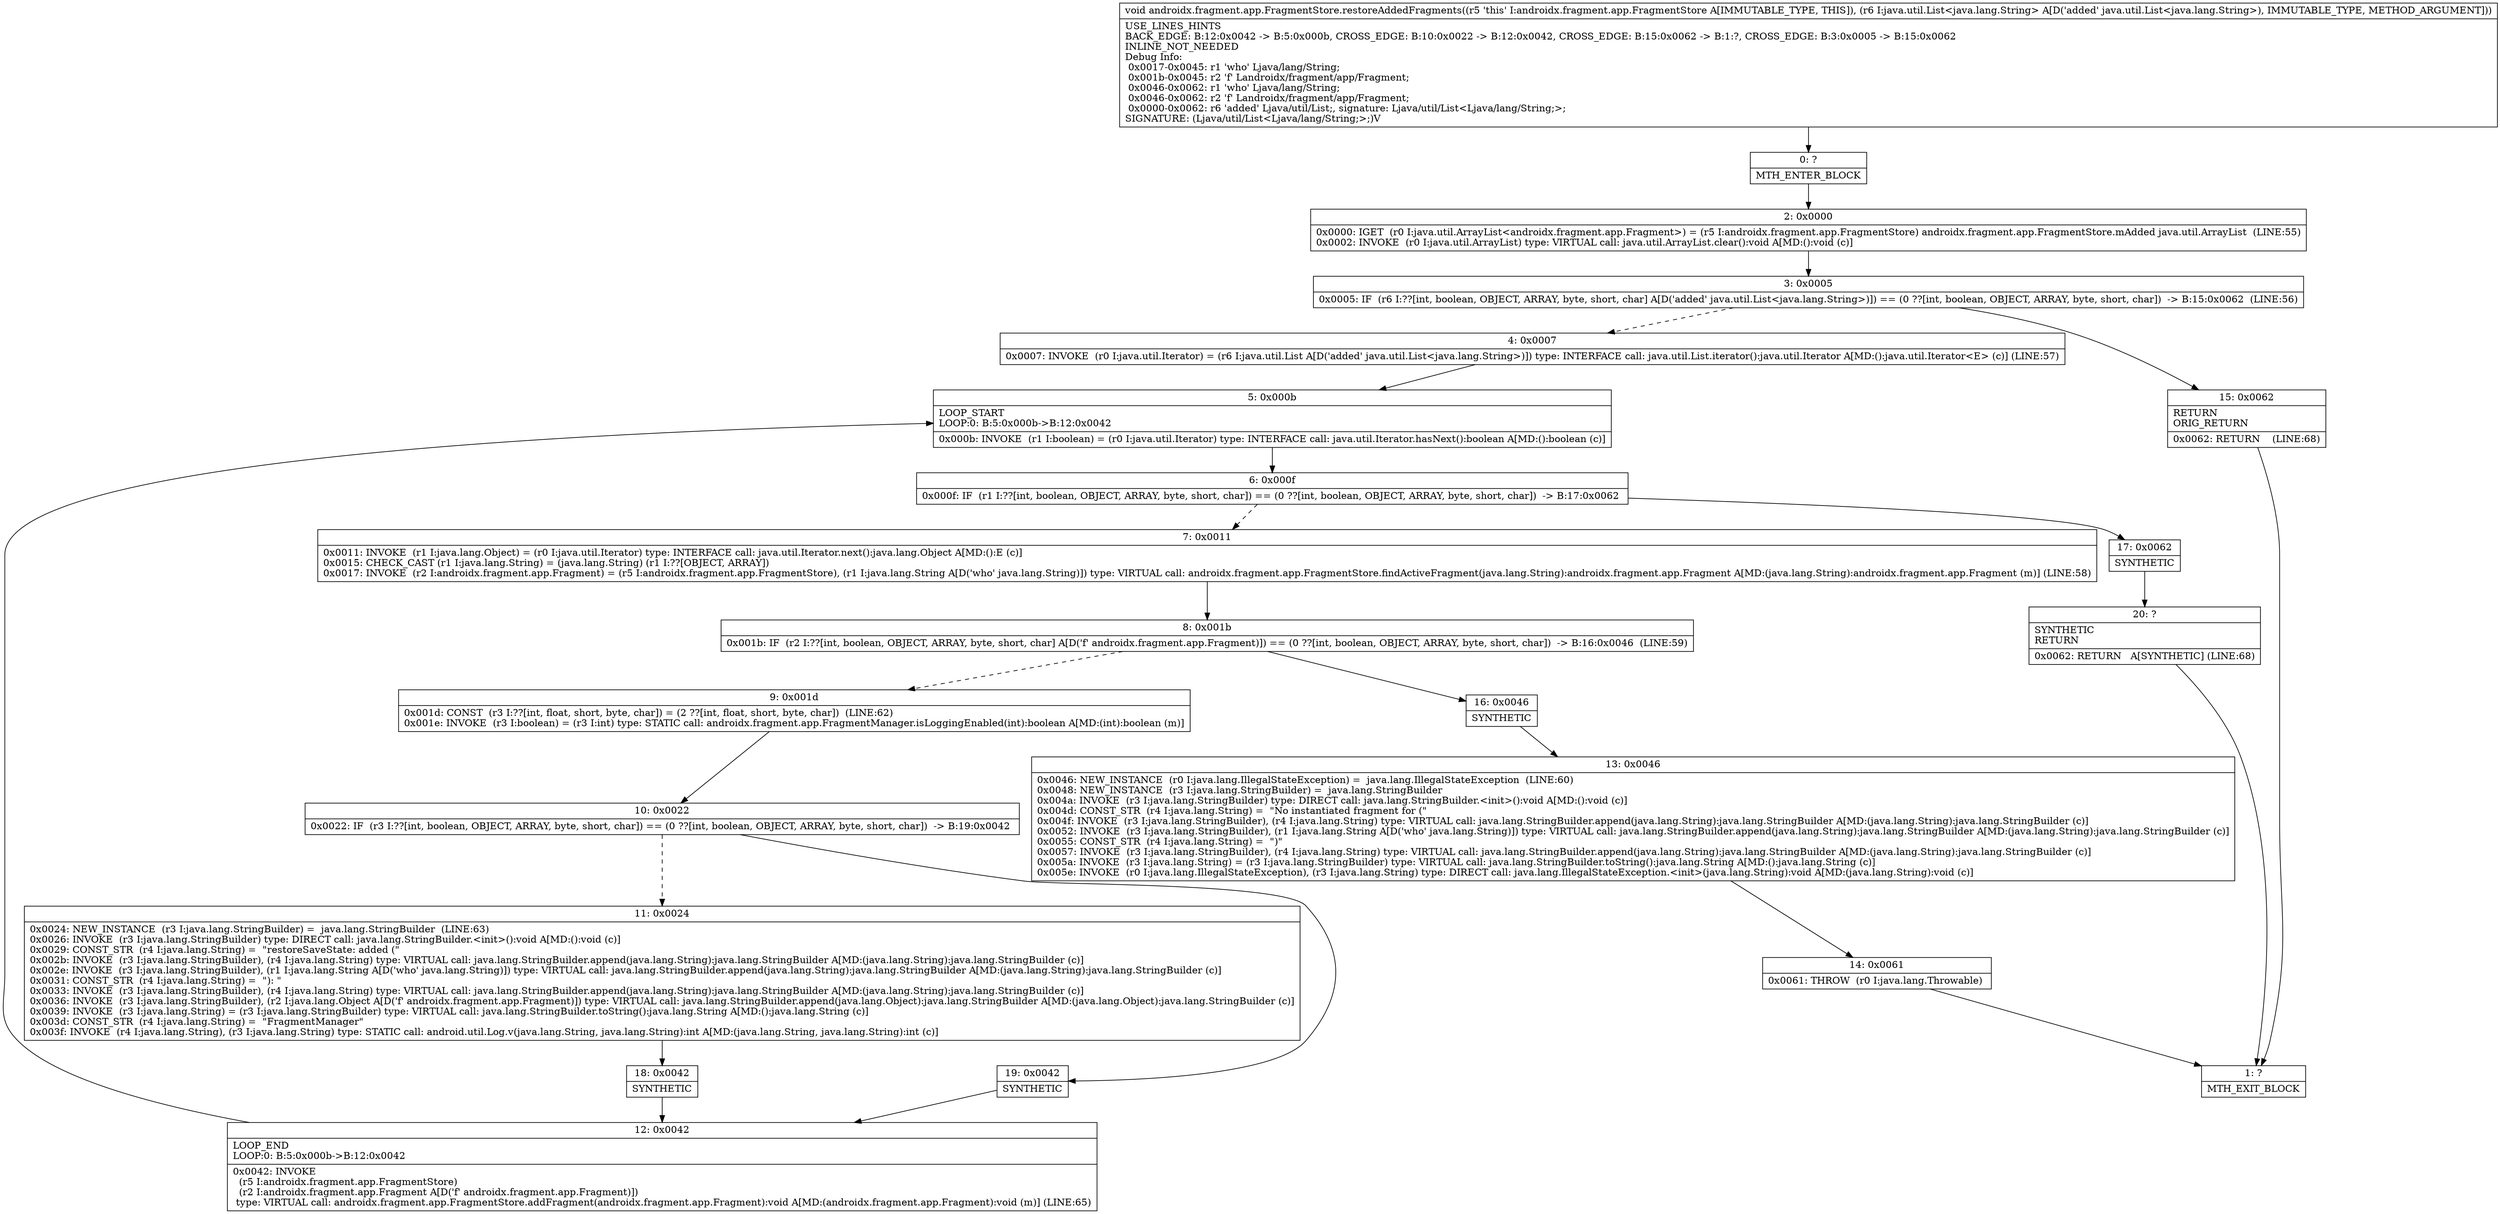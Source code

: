 digraph "CFG forandroidx.fragment.app.FragmentStore.restoreAddedFragments(Ljava\/util\/List;)V" {
Node_0 [shape=record,label="{0\:\ ?|MTH_ENTER_BLOCK\l}"];
Node_2 [shape=record,label="{2\:\ 0x0000|0x0000: IGET  (r0 I:java.util.ArrayList\<androidx.fragment.app.Fragment\>) = (r5 I:androidx.fragment.app.FragmentStore) androidx.fragment.app.FragmentStore.mAdded java.util.ArrayList  (LINE:55)\l0x0002: INVOKE  (r0 I:java.util.ArrayList) type: VIRTUAL call: java.util.ArrayList.clear():void A[MD:():void (c)]\l}"];
Node_3 [shape=record,label="{3\:\ 0x0005|0x0005: IF  (r6 I:??[int, boolean, OBJECT, ARRAY, byte, short, char] A[D('added' java.util.List\<java.lang.String\>)]) == (0 ??[int, boolean, OBJECT, ARRAY, byte, short, char])  \-\> B:15:0x0062  (LINE:56)\l}"];
Node_4 [shape=record,label="{4\:\ 0x0007|0x0007: INVOKE  (r0 I:java.util.Iterator) = (r6 I:java.util.List A[D('added' java.util.List\<java.lang.String\>)]) type: INTERFACE call: java.util.List.iterator():java.util.Iterator A[MD:():java.util.Iterator\<E\> (c)] (LINE:57)\l}"];
Node_5 [shape=record,label="{5\:\ 0x000b|LOOP_START\lLOOP:0: B:5:0x000b\-\>B:12:0x0042\l|0x000b: INVOKE  (r1 I:boolean) = (r0 I:java.util.Iterator) type: INTERFACE call: java.util.Iterator.hasNext():boolean A[MD:():boolean (c)]\l}"];
Node_6 [shape=record,label="{6\:\ 0x000f|0x000f: IF  (r1 I:??[int, boolean, OBJECT, ARRAY, byte, short, char]) == (0 ??[int, boolean, OBJECT, ARRAY, byte, short, char])  \-\> B:17:0x0062 \l}"];
Node_7 [shape=record,label="{7\:\ 0x0011|0x0011: INVOKE  (r1 I:java.lang.Object) = (r0 I:java.util.Iterator) type: INTERFACE call: java.util.Iterator.next():java.lang.Object A[MD:():E (c)]\l0x0015: CHECK_CAST (r1 I:java.lang.String) = (java.lang.String) (r1 I:??[OBJECT, ARRAY]) \l0x0017: INVOKE  (r2 I:androidx.fragment.app.Fragment) = (r5 I:androidx.fragment.app.FragmentStore), (r1 I:java.lang.String A[D('who' java.lang.String)]) type: VIRTUAL call: androidx.fragment.app.FragmentStore.findActiveFragment(java.lang.String):androidx.fragment.app.Fragment A[MD:(java.lang.String):androidx.fragment.app.Fragment (m)] (LINE:58)\l}"];
Node_8 [shape=record,label="{8\:\ 0x001b|0x001b: IF  (r2 I:??[int, boolean, OBJECT, ARRAY, byte, short, char] A[D('f' androidx.fragment.app.Fragment)]) == (0 ??[int, boolean, OBJECT, ARRAY, byte, short, char])  \-\> B:16:0x0046  (LINE:59)\l}"];
Node_9 [shape=record,label="{9\:\ 0x001d|0x001d: CONST  (r3 I:??[int, float, short, byte, char]) = (2 ??[int, float, short, byte, char])  (LINE:62)\l0x001e: INVOKE  (r3 I:boolean) = (r3 I:int) type: STATIC call: androidx.fragment.app.FragmentManager.isLoggingEnabled(int):boolean A[MD:(int):boolean (m)]\l}"];
Node_10 [shape=record,label="{10\:\ 0x0022|0x0022: IF  (r3 I:??[int, boolean, OBJECT, ARRAY, byte, short, char]) == (0 ??[int, boolean, OBJECT, ARRAY, byte, short, char])  \-\> B:19:0x0042 \l}"];
Node_11 [shape=record,label="{11\:\ 0x0024|0x0024: NEW_INSTANCE  (r3 I:java.lang.StringBuilder) =  java.lang.StringBuilder  (LINE:63)\l0x0026: INVOKE  (r3 I:java.lang.StringBuilder) type: DIRECT call: java.lang.StringBuilder.\<init\>():void A[MD:():void (c)]\l0x0029: CONST_STR  (r4 I:java.lang.String) =  \"restoreSaveState: added (\" \l0x002b: INVOKE  (r3 I:java.lang.StringBuilder), (r4 I:java.lang.String) type: VIRTUAL call: java.lang.StringBuilder.append(java.lang.String):java.lang.StringBuilder A[MD:(java.lang.String):java.lang.StringBuilder (c)]\l0x002e: INVOKE  (r3 I:java.lang.StringBuilder), (r1 I:java.lang.String A[D('who' java.lang.String)]) type: VIRTUAL call: java.lang.StringBuilder.append(java.lang.String):java.lang.StringBuilder A[MD:(java.lang.String):java.lang.StringBuilder (c)]\l0x0031: CONST_STR  (r4 I:java.lang.String) =  \"): \" \l0x0033: INVOKE  (r3 I:java.lang.StringBuilder), (r4 I:java.lang.String) type: VIRTUAL call: java.lang.StringBuilder.append(java.lang.String):java.lang.StringBuilder A[MD:(java.lang.String):java.lang.StringBuilder (c)]\l0x0036: INVOKE  (r3 I:java.lang.StringBuilder), (r2 I:java.lang.Object A[D('f' androidx.fragment.app.Fragment)]) type: VIRTUAL call: java.lang.StringBuilder.append(java.lang.Object):java.lang.StringBuilder A[MD:(java.lang.Object):java.lang.StringBuilder (c)]\l0x0039: INVOKE  (r3 I:java.lang.String) = (r3 I:java.lang.StringBuilder) type: VIRTUAL call: java.lang.StringBuilder.toString():java.lang.String A[MD:():java.lang.String (c)]\l0x003d: CONST_STR  (r4 I:java.lang.String) =  \"FragmentManager\" \l0x003f: INVOKE  (r4 I:java.lang.String), (r3 I:java.lang.String) type: STATIC call: android.util.Log.v(java.lang.String, java.lang.String):int A[MD:(java.lang.String, java.lang.String):int (c)]\l}"];
Node_18 [shape=record,label="{18\:\ 0x0042|SYNTHETIC\l}"];
Node_12 [shape=record,label="{12\:\ 0x0042|LOOP_END\lLOOP:0: B:5:0x000b\-\>B:12:0x0042\l|0x0042: INVOKE  \l  (r5 I:androidx.fragment.app.FragmentStore)\l  (r2 I:androidx.fragment.app.Fragment A[D('f' androidx.fragment.app.Fragment)])\l type: VIRTUAL call: androidx.fragment.app.FragmentStore.addFragment(androidx.fragment.app.Fragment):void A[MD:(androidx.fragment.app.Fragment):void (m)] (LINE:65)\l}"];
Node_19 [shape=record,label="{19\:\ 0x0042|SYNTHETIC\l}"];
Node_16 [shape=record,label="{16\:\ 0x0046|SYNTHETIC\l}"];
Node_13 [shape=record,label="{13\:\ 0x0046|0x0046: NEW_INSTANCE  (r0 I:java.lang.IllegalStateException) =  java.lang.IllegalStateException  (LINE:60)\l0x0048: NEW_INSTANCE  (r3 I:java.lang.StringBuilder) =  java.lang.StringBuilder \l0x004a: INVOKE  (r3 I:java.lang.StringBuilder) type: DIRECT call: java.lang.StringBuilder.\<init\>():void A[MD:():void (c)]\l0x004d: CONST_STR  (r4 I:java.lang.String) =  \"No instantiated fragment for (\" \l0x004f: INVOKE  (r3 I:java.lang.StringBuilder), (r4 I:java.lang.String) type: VIRTUAL call: java.lang.StringBuilder.append(java.lang.String):java.lang.StringBuilder A[MD:(java.lang.String):java.lang.StringBuilder (c)]\l0x0052: INVOKE  (r3 I:java.lang.StringBuilder), (r1 I:java.lang.String A[D('who' java.lang.String)]) type: VIRTUAL call: java.lang.StringBuilder.append(java.lang.String):java.lang.StringBuilder A[MD:(java.lang.String):java.lang.StringBuilder (c)]\l0x0055: CONST_STR  (r4 I:java.lang.String) =  \")\" \l0x0057: INVOKE  (r3 I:java.lang.StringBuilder), (r4 I:java.lang.String) type: VIRTUAL call: java.lang.StringBuilder.append(java.lang.String):java.lang.StringBuilder A[MD:(java.lang.String):java.lang.StringBuilder (c)]\l0x005a: INVOKE  (r3 I:java.lang.String) = (r3 I:java.lang.StringBuilder) type: VIRTUAL call: java.lang.StringBuilder.toString():java.lang.String A[MD:():java.lang.String (c)]\l0x005e: INVOKE  (r0 I:java.lang.IllegalStateException), (r3 I:java.lang.String) type: DIRECT call: java.lang.IllegalStateException.\<init\>(java.lang.String):void A[MD:(java.lang.String):void (c)]\l}"];
Node_14 [shape=record,label="{14\:\ 0x0061|0x0061: THROW  (r0 I:java.lang.Throwable) \l}"];
Node_1 [shape=record,label="{1\:\ ?|MTH_EXIT_BLOCK\l}"];
Node_17 [shape=record,label="{17\:\ 0x0062|SYNTHETIC\l}"];
Node_20 [shape=record,label="{20\:\ ?|SYNTHETIC\lRETURN\l|0x0062: RETURN   A[SYNTHETIC] (LINE:68)\l}"];
Node_15 [shape=record,label="{15\:\ 0x0062|RETURN\lORIG_RETURN\l|0x0062: RETURN    (LINE:68)\l}"];
MethodNode[shape=record,label="{void androidx.fragment.app.FragmentStore.restoreAddedFragments((r5 'this' I:androidx.fragment.app.FragmentStore A[IMMUTABLE_TYPE, THIS]), (r6 I:java.util.List\<java.lang.String\> A[D('added' java.util.List\<java.lang.String\>), IMMUTABLE_TYPE, METHOD_ARGUMENT]))  | USE_LINES_HINTS\lBACK_EDGE: B:12:0x0042 \-\> B:5:0x000b, CROSS_EDGE: B:10:0x0022 \-\> B:12:0x0042, CROSS_EDGE: B:15:0x0062 \-\> B:1:?, CROSS_EDGE: B:3:0x0005 \-\> B:15:0x0062\lINLINE_NOT_NEEDED\lDebug Info:\l  0x0017\-0x0045: r1 'who' Ljava\/lang\/String;\l  0x001b\-0x0045: r2 'f' Landroidx\/fragment\/app\/Fragment;\l  0x0046\-0x0062: r1 'who' Ljava\/lang\/String;\l  0x0046\-0x0062: r2 'f' Landroidx\/fragment\/app\/Fragment;\l  0x0000\-0x0062: r6 'added' Ljava\/util\/List;, signature: Ljava\/util\/List\<Ljava\/lang\/String;\>;\lSIGNATURE: (Ljava\/util\/List\<Ljava\/lang\/String;\>;)V\l}"];
MethodNode -> Node_0;Node_0 -> Node_2;
Node_2 -> Node_3;
Node_3 -> Node_4[style=dashed];
Node_3 -> Node_15;
Node_4 -> Node_5;
Node_5 -> Node_6;
Node_6 -> Node_7[style=dashed];
Node_6 -> Node_17;
Node_7 -> Node_8;
Node_8 -> Node_9[style=dashed];
Node_8 -> Node_16;
Node_9 -> Node_10;
Node_10 -> Node_11[style=dashed];
Node_10 -> Node_19;
Node_11 -> Node_18;
Node_18 -> Node_12;
Node_12 -> Node_5;
Node_19 -> Node_12;
Node_16 -> Node_13;
Node_13 -> Node_14;
Node_14 -> Node_1;
Node_17 -> Node_20;
Node_20 -> Node_1;
Node_15 -> Node_1;
}

